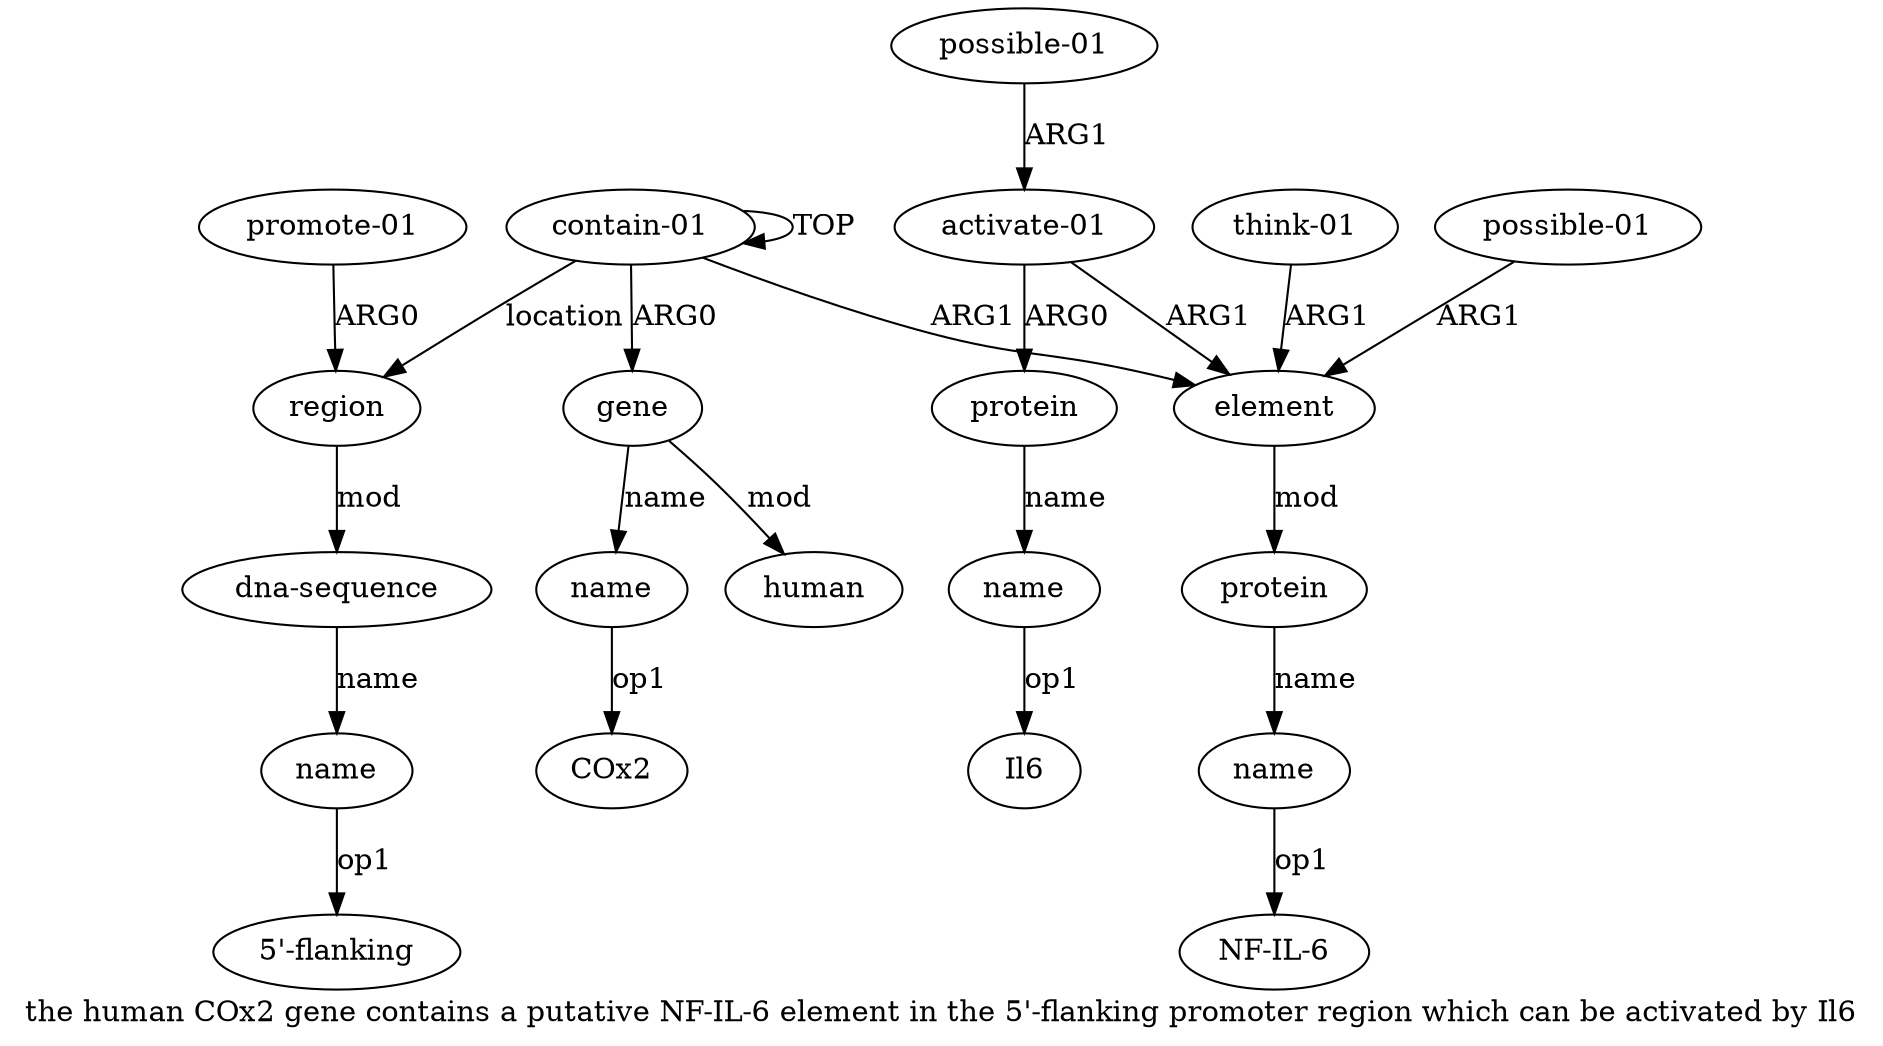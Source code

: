 digraph  {
	graph [label="the human COx2 gene contains a putative NF-IL-6 element in the 5'-flanking promoter region which can be activated by Il6"];
	node [label="\N"];
	a15	 [color=black,
		gold_ind=15,
		gold_label=name,
		label=name,
		test_ind=15,
		test_label=name];
	"a15 5'-flanking"	 [color=black,
		gold_ind=-1,
		gold_label="5'-flanking",
		label="5'-flanking",
		test_ind=-1,
		test_label="5'-flanking"];
	a15 -> "a15 5'-flanking" [key=0,
	color=black,
	gold_label=op1,
	label=op1,
	test_label=op1];
a14 [color=black,
	gold_ind=14,
	gold_label="dna-sequence",
	label="dna-sequence",
	test_ind=14,
	test_label="dna-sequence"];
a14 -> a15 [key=0,
color=black,
gold_label=name,
label=name,
test_label=name];
a16 [color=black,
gold_ind=16,
gold_label="promote-01",
label="promote-01",
test_ind=16,
test_label="promote-01"];
a13 [color=black,
gold_ind=13,
gold_label=region,
label=region,
test_ind=13,
test_label=region];
a16 -> a13 [key=0,
color=black,
gold_label=ARG0,
label=ARG0,
test_label=ARG0];
a11 [color=black,
gold_ind=11,
gold_label=name,
label=name,
test_ind=11,
test_label=name];
"a11 Il6" [color=black,
gold_ind=-1,
gold_label=Il6,
label=Il6,
test_ind=-1,
test_label=Il6];
a11 -> "a11 Il6" [key=0,
color=black,
gold_label=op1,
label=op1,
test_label=op1];
a10 [color=black,
gold_ind=10,
gold_label=protein,
label=protein,
test_ind=10,
test_label=protein];
a10 -> a11 [key=0,
color=black,
gold_label=name,
label=name,
test_label=name];
a13 -> a14 [key=0,
color=black,
gold_label=mod,
label=mod,
test_label=mod];
a12 [color=black,
gold_ind=12,
gold_label="possible-01",
label="possible-01",
test_ind=12,
test_label="possible-01"];
a9 [color=black,
gold_ind=9,
gold_label="activate-01",
label="activate-01",
test_ind=9,
test_label="activate-01"];
a12 -> a9 [key=0,
color=black,
gold_label=ARG1,
label=ARG1,
test_label=ARG1];
"a6 NF-IL-6" [color=black,
gold_ind=-1,
gold_label="NF-IL-6",
label="NF-IL-6",
test_ind=-1,
test_label="NF-IL-6"];
"a2 COx2" [color=black,
gold_ind=-1,
gold_label=COx2,
label=COx2,
test_ind=-1,
test_label=COx2];
a1 [color=black,
gold_ind=1,
gold_label=gene,
label=gene,
test_ind=1,
test_label=gene];
a3 [color=black,
gold_ind=3,
gold_label=human,
label=human,
test_ind=3,
test_label=human];
a1 -> a3 [key=0,
color=black,
gold_label=mod,
label=mod,
test_label=mod];
a2 [color=black,
gold_ind=2,
gold_label=name,
label=name,
test_ind=2,
test_label=name];
a1 -> a2 [key=0,
color=black,
gold_label=name,
label=name,
test_label=name];
a0 [color=black,
gold_ind=0,
gold_label="contain-01",
label="contain-01",
test_ind=0,
test_label="contain-01"];
a0 -> a13 [key=0,
color=black,
gold_label=location,
label=location,
test_label=location];
a0 -> a1 [key=0,
color=black,
gold_label=ARG0,
label=ARG0,
test_label=ARG0];
a0 -> a0 [key=0,
color=black,
gold_label=TOP,
label=TOP,
test_label=TOP];
a4 [color=black,
gold_ind=4,
gold_label=element,
label=element,
test_ind=4,
test_label=element];
a0 -> a4 [key=0,
color=black,
gold_label=ARG1,
label=ARG1,
test_label=ARG1];
a2 -> "a2 COx2" [key=0,
color=black,
gold_label=op1,
label=op1,
test_label=op1];
a5 [color=black,
gold_ind=5,
gold_label=protein,
label=protein,
test_ind=5,
test_label=protein];
a6 [color=black,
gold_ind=6,
gold_label=name,
label=name,
test_ind=6,
test_label=name];
a5 -> a6 [key=0,
color=black,
gold_label=name,
label=name,
test_label=name];
a4 -> a5 [key=0,
color=black,
gold_label=mod,
label=mod,
test_label=mod];
a7 [color=black,
gold_ind=7,
gold_label="think-01",
label="think-01",
test_ind=7,
test_label="think-01"];
a7 -> a4 [key=0,
color=black,
gold_label=ARG1,
label=ARG1,
test_label=ARG1];
a6 -> "a6 NF-IL-6" [key=0,
color=black,
gold_label=op1,
label=op1,
test_label=op1];
a9 -> a10 [key=0,
color=black,
gold_label=ARG0,
label=ARG0,
test_label=ARG0];
a9 -> a4 [key=0,
color=black,
gold_label=ARG1,
label=ARG1,
test_label=ARG1];
a8 [color=black,
gold_ind=8,
gold_label="possible-01",
label="possible-01",
test_ind=8,
test_label="possible-01"];
a8 -> a4 [key=0,
color=black,
gold_label=ARG1,
label=ARG1,
test_label=ARG1];
}

